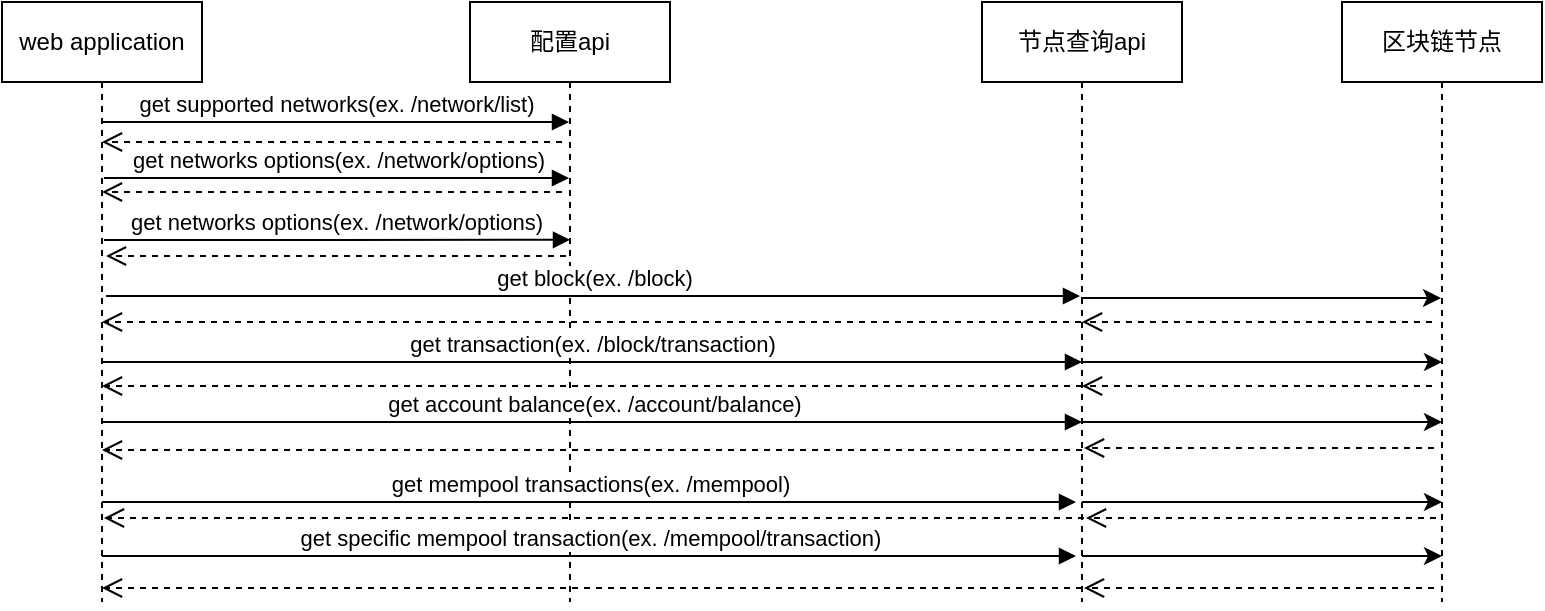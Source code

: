 <mxfile version="20.8.20" type="github">
  <diagram name="第 1 页" id="nwG1dL-r1VlCJuWAogie">
    <mxGraphModel dx="926" dy="800" grid="1" gridSize="10" guides="1" tooltips="1" connect="1" arrows="1" fold="1" page="1" pageScale="1" pageWidth="827" pageHeight="1169" math="0" shadow="0">
      <root>
        <mxCell id="0" />
        <mxCell id="1" parent="0" />
        <mxCell id="Mzg6tb_b1ckmvfPqNj1M-1" value="web application" style="shape=umlLifeline;perimeter=lifelinePerimeter;whiteSpace=wrap;html=1;container=0;dropTarget=0;collapsible=0;recursiveResize=0;outlineConnect=0;portConstraint=eastwest;newEdgeStyle={&quot;edgeStyle&quot;:&quot;elbowEdgeStyle&quot;,&quot;elbow&quot;:&quot;vertical&quot;,&quot;curved&quot;:0,&quot;rounded&quot;:0};" vertex="1" parent="1">
          <mxGeometry x="120" y="160" width="100" height="300" as="geometry" />
        </mxCell>
        <mxCell id="Mzg6tb_b1ckmvfPqNj1M-2" value="配置api" style="shape=umlLifeline;perimeter=lifelinePerimeter;whiteSpace=wrap;html=1;container=0;dropTarget=0;collapsible=0;recursiveResize=0;outlineConnect=0;portConstraint=eastwest;newEdgeStyle={&quot;edgeStyle&quot;:&quot;elbowEdgeStyle&quot;,&quot;elbow&quot;:&quot;vertical&quot;,&quot;curved&quot;:0,&quot;rounded&quot;:0};" vertex="1" parent="1">
          <mxGeometry x="354" y="160" width="100" height="300" as="geometry" />
        </mxCell>
        <mxCell id="Mzg6tb_b1ckmvfPqNj1M-5" value="get supported networks(ex. /network/list)" style="html=1;verticalAlign=bottom;endArrow=block;edgeStyle=elbowEdgeStyle;elbow=vertical;curved=0;rounded=0;" edge="1" parent="1" target="Mzg6tb_b1ckmvfPqNj1M-2">
          <mxGeometry x="0.003" width="80" relative="1" as="geometry">
            <mxPoint x="170" y="220" as="sourcePoint" />
            <mxPoint x="250" y="220" as="targetPoint" />
            <mxPoint as="offset" />
          </mxGeometry>
        </mxCell>
        <mxCell id="Mzg6tb_b1ckmvfPqNj1M-6" value="get networks options(ex. /network/options)" style="html=1;verticalAlign=bottom;endArrow=block;edgeStyle=elbowEdgeStyle;elbow=vertical;curved=0;rounded=0;" edge="1" parent="1" target="Mzg6tb_b1ckmvfPqNj1M-2">
          <mxGeometry width="80" relative="1" as="geometry">
            <mxPoint x="171" y="248" as="sourcePoint" />
            <mxPoint x="341" y="248" as="targetPoint" />
          </mxGeometry>
        </mxCell>
        <mxCell id="Mzg6tb_b1ckmvfPqNj1M-7" value="get networks options(ex. /network/options)" style="html=1;verticalAlign=bottom;endArrow=block;edgeStyle=elbowEdgeStyle;elbow=horizontal;curved=0;rounded=0;entryX=0.5;entryY=0.383;entryDx=0;entryDy=0;entryPerimeter=0;" edge="1" parent="1">
          <mxGeometry width="80" relative="1" as="geometry">
            <mxPoint x="171" y="279" as="sourcePoint" />
            <mxPoint x="404" y="278.9" as="targetPoint" />
            <mxPoint as="offset" />
          </mxGeometry>
        </mxCell>
        <mxCell id="Mzg6tb_b1ckmvfPqNj1M-27" style="edgeStyle=elbowEdgeStyle;rounded=0;orthogonalLoop=1;jettySize=auto;html=1;elbow=vertical;curved=0;" edge="1" parent="1">
          <mxGeometry relative="1" as="geometry">
            <mxPoint x="659.5" y="308" as="sourcePoint" />
            <mxPoint x="839.5" y="308" as="targetPoint" />
          </mxGeometry>
        </mxCell>
        <mxCell id="Mzg6tb_b1ckmvfPqNj1M-8" value="节点查询api" style="shape=umlLifeline;perimeter=lifelinePerimeter;whiteSpace=wrap;html=1;container=0;dropTarget=0;collapsible=0;recursiveResize=0;outlineConnect=0;portConstraint=eastwest;newEdgeStyle={&quot;edgeStyle&quot;:&quot;elbowEdgeStyle&quot;,&quot;elbow&quot;:&quot;vertical&quot;,&quot;curved&quot;:0,&quot;rounded&quot;:0};" vertex="1" parent="1">
          <mxGeometry x="610" y="160" width="100" height="300" as="geometry" />
        </mxCell>
        <mxCell id="Mzg6tb_b1ckmvfPqNj1M-9" value="get block(ex. /block)" style="html=1;verticalAlign=bottom;endArrow=block;edgeStyle=elbowEdgeStyle;elbow=horizontal;curved=0;rounded=0;entryX=0.49;entryY=0.49;entryDx=0;entryDy=0;entryPerimeter=0;" edge="1" parent="1" target="Mzg6tb_b1ckmvfPqNj1M-8">
          <mxGeometry width="80" relative="1" as="geometry">
            <mxPoint x="172" y="307" as="sourcePoint" />
            <mxPoint x="342" y="307" as="targetPoint" />
          </mxGeometry>
        </mxCell>
        <mxCell id="Mzg6tb_b1ckmvfPqNj1M-10" value="get transaction(ex. /block/transaction)" style="html=1;verticalAlign=bottom;endArrow=block;edgeStyle=elbowEdgeStyle;elbow=horizontal;curved=0;rounded=0;" edge="1" parent="1">
          <mxGeometry width="80" relative="1" as="geometry">
            <mxPoint x="170" y="340" as="sourcePoint" />
            <mxPoint x="660" y="340" as="targetPoint" />
          </mxGeometry>
        </mxCell>
        <mxCell id="Mzg6tb_b1ckmvfPqNj1M-11" value="get account balance(ex. /account/balance)" style="html=1;verticalAlign=bottom;endArrow=block;edgeStyle=elbowEdgeStyle;elbow=horizontal;curved=0;rounded=0;" edge="1" parent="1">
          <mxGeometry x="0.002" width="80" relative="1" as="geometry">
            <mxPoint x="170" y="370" as="sourcePoint" />
            <mxPoint x="660" y="370" as="targetPoint" />
            <mxPoint as="offset" />
          </mxGeometry>
        </mxCell>
        <mxCell id="Mzg6tb_b1ckmvfPqNj1M-12" value="get mempool transactions(ex. /mempool)" style="html=1;verticalAlign=bottom;endArrow=block;edgeStyle=elbowEdgeStyle;elbow=vertical;curved=0;rounded=0;" edge="1" parent="1">
          <mxGeometry width="80" relative="1" as="geometry">
            <mxPoint x="170" y="410" as="sourcePoint" />
            <mxPoint x="657" y="410" as="targetPoint" />
          </mxGeometry>
        </mxCell>
        <mxCell id="Mzg6tb_b1ckmvfPqNj1M-13" value="get specific mempool transaction(ex. /mempool/transaction)" style="html=1;verticalAlign=bottom;endArrow=block;edgeStyle=elbowEdgeStyle;elbow=vertical;curved=0;rounded=0;" edge="1" parent="1">
          <mxGeometry width="80" relative="1" as="geometry">
            <mxPoint x="170" y="437" as="sourcePoint" />
            <mxPoint x="657" y="437" as="targetPoint" />
          </mxGeometry>
        </mxCell>
        <mxCell id="Mzg6tb_b1ckmvfPqNj1M-15" value="" style="html=1;verticalAlign=bottom;endArrow=open;dashed=1;endSize=8;edgeStyle=elbowEdgeStyle;elbow=vertical;curved=0;rounded=0;" edge="1" parent="1">
          <mxGeometry relative="1" as="geometry">
            <mxPoint x="400" y="230" as="sourcePoint" />
            <mxPoint x="170" y="230" as="targetPoint" />
          </mxGeometry>
        </mxCell>
        <mxCell id="Mzg6tb_b1ckmvfPqNj1M-17" value="" style="html=1;verticalAlign=bottom;endArrow=open;dashed=1;endSize=8;edgeStyle=elbowEdgeStyle;elbow=vertical;curved=0;rounded=0;" edge="1" parent="1">
          <mxGeometry relative="1" as="geometry">
            <mxPoint x="400" y="255" as="sourcePoint" />
            <mxPoint x="170" y="255" as="targetPoint" />
          </mxGeometry>
        </mxCell>
        <mxCell id="Mzg6tb_b1ckmvfPqNj1M-18" value="" style="html=1;verticalAlign=bottom;endArrow=open;dashed=1;endSize=8;edgeStyle=elbowEdgeStyle;elbow=vertical;curved=0;rounded=0;" edge="1" parent="1">
          <mxGeometry relative="1" as="geometry">
            <mxPoint x="402" y="287" as="sourcePoint" />
            <mxPoint x="172" y="287" as="targetPoint" />
          </mxGeometry>
        </mxCell>
        <mxCell id="Mzg6tb_b1ckmvfPqNj1M-19" value="" style="html=1;verticalAlign=bottom;endArrow=open;dashed=1;endSize=8;edgeStyle=elbowEdgeStyle;elbow=vertical;curved=0;rounded=0;" edge="1" parent="1" source="Mzg6tb_b1ckmvfPqNj1M-8">
          <mxGeometry relative="1" as="geometry">
            <mxPoint x="400" y="320" as="sourcePoint" />
            <mxPoint x="170" y="320" as="targetPoint" />
          </mxGeometry>
        </mxCell>
        <mxCell id="Mzg6tb_b1ckmvfPqNj1M-20" value="" style="html=1;verticalAlign=bottom;endArrow=open;dashed=1;endSize=8;edgeStyle=elbowEdgeStyle;elbow=vertical;curved=0;rounded=0;" edge="1" parent="1">
          <mxGeometry relative="1" as="geometry">
            <mxPoint x="660" y="352" as="sourcePoint" />
            <mxPoint x="170" y="352" as="targetPoint" />
          </mxGeometry>
        </mxCell>
        <mxCell id="Mzg6tb_b1ckmvfPqNj1M-21" value="" style="html=1;verticalAlign=bottom;endArrow=open;dashed=1;endSize=8;edgeStyle=elbowEdgeStyle;elbow=vertical;curved=0;rounded=0;" edge="1" parent="1">
          <mxGeometry relative="1" as="geometry">
            <mxPoint x="660" y="384" as="sourcePoint" />
            <mxPoint x="170" y="384" as="targetPoint" />
          </mxGeometry>
        </mxCell>
        <mxCell id="Mzg6tb_b1ckmvfPqNj1M-22" value="" style="html=1;verticalAlign=bottom;endArrow=open;dashed=1;endSize=8;edgeStyle=elbowEdgeStyle;elbow=vertical;curved=0;rounded=0;" edge="1" parent="1">
          <mxGeometry relative="1" as="geometry">
            <mxPoint x="661" y="418" as="sourcePoint" />
            <mxPoint x="171" y="418" as="targetPoint" />
          </mxGeometry>
        </mxCell>
        <mxCell id="Mzg6tb_b1ckmvfPqNj1M-23" value="" style="html=1;verticalAlign=bottom;endArrow=open;dashed=1;endSize=8;edgeStyle=elbowEdgeStyle;elbow=vertical;curved=0;rounded=0;" edge="1" parent="1">
          <mxGeometry relative="1" as="geometry">
            <mxPoint x="660" y="453" as="sourcePoint" />
            <mxPoint x="170" y="453" as="targetPoint" />
          </mxGeometry>
        </mxCell>
        <mxCell id="Mzg6tb_b1ckmvfPqNj1M-25" value="区块链节点" style="shape=umlLifeline;perimeter=lifelinePerimeter;whiteSpace=wrap;html=1;container=0;dropTarget=0;collapsible=0;recursiveResize=0;outlineConnect=0;portConstraint=eastwest;newEdgeStyle={&quot;edgeStyle&quot;:&quot;elbowEdgeStyle&quot;,&quot;elbow&quot;:&quot;vertical&quot;,&quot;curved&quot;:0,&quot;rounded&quot;:0};" vertex="1" parent="1">
          <mxGeometry x="790" y="160" width="100" height="300" as="geometry" />
        </mxCell>
        <mxCell id="Mzg6tb_b1ckmvfPqNj1M-28" style="edgeStyle=elbowEdgeStyle;rounded=0;orthogonalLoop=1;jettySize=auto;html=1;elbow=vertical;curved=0;" edge="1" parent="1">
          <mxGeometry relative="1" as="geometry">
            <mxPoint x="660" y="340" as="sourcePoint" />
            <mxPoint x="840" y="340" as="targetPoint" />
          </mxGeometry>
        </mxCell>
        <mxCell id="Mzg6tb_b1ckmvfPqNj1M-29" style="edgeStyle=elbowEdgeStyle;rounded=0;orthogonalLoop=1;jettySize=auto;html=1;elbow=vertical;curved=0;" edge="1" parent="1">
          <mxGeometry relative="1" as="geometry">
            <mxPoint x="660" y="370" as="sourcePoint" />
            <mxPoint x="840" y="370" as="targetPoint" />
          </mxGeometry>
        </mxCell>
        <mxCell id="Mzg6tb_b1ckmvfPqNj1M-30" style="edgeStyle=elbowEdgeStyle;rounded=0;orthogonalLoop=1;jettySize=auto;html=1;elbow=vertical;curved=0;" edge="1" parent="1">
          <mxGeometry relative="1" as="geometry">
            <mxPoint x="660" y="410" as="sourcePoint" />
            <mxPoint x="840" y="410" as="targetPoint" />
          </mxGeometry>
        </mxCell>
        <mxCell id="Mzg6tb_b1ckmvfPqNj1M-31" style="edgeStyle=elbowEdgeStyle;rounded=0;orthogonalLoop=1;jettySize=auto;html=1;elbow=vertical;curved=0;" edge="1" parent="1">
          <mxGeometry relative="1" as="geometry">
            <mxPoint x="660" y="437" as="sourcePoint" />
            <mxPoint x="840" y="437" as="targetPoint" />
          </mxGeometry>
        </mxCell>
        <mxCell id="Mzg6tb_b1ckmvfPqNj1M-32" value="" style="html=1;verticalAlign=bottom;endArrow=open;dashed=1;endSize=8;edgeStyle=elbowEdgeStyle;elbow=vertical;curved=0;rounded=0;" edge="1" parent="1">
          <mxGeometry relative="1" as="geometry">
            <mxPoint x="835" y="320" as="sourcePoint" />
            <mxPoint x="660" y="320" as="targetPoint" />
          </mxGeometry>
        </mxCell>
        <mxCell id="Mzg6tb_b1ckmvfPqNj1M-33" value="" style="html=1;verticalAlign=bottom;endArrow=open;dashed=1;endSize=8;edgeStyle=elbowEdgeStyle;elbow=vertical;curved=0;rounded=0;" edge="1" parent="1">
          <mxGeometry relative="1" as="geometry">
            <mxPoint x="835" y="352" as="sourcePoint" />
            <mxPoint x="660" y="352" as="targetPoint" />
          </mxGeometry>
        </mxCell>
        <mxCell id="Mzg6tb_b1ckmvfPqNj1M-34" value="" style="html=1;verticalAlign=bottom;endArrow=open;dashed=1;endSize=8;edgeStyle=elbowEdgeStyle;elbow=vertical;curved=0;rounded=0;" edge="1" parent="1">
          <mxGeometry relative="1" as="geometry">
            <mxPoint x="836" y="383" as="sourcePoint" />
            <mxPoint x="661" y="383" as="targetPoint" />
          </mxGeometry>
        </mxCell>
        <mxCell id="Mzg6tb_b1ckmvfPqNj1M-35" value="" style="html=1;verticalAlign=bottom;endArrow=open;dashed=1;endSize=8;edgeStyle=elbowEdgeStyle;elbow=vertical;curved=0;rounded=0;" edge="1" parent="1">
          <mxGeometry relative="1" as="geometry">
            <mxPoint x="837" y="418" as="sourcePoint" />
            <mxPoint x="662" y="418" as="targetPoint" />
          </mxGeometry>
        </mxCell>
        <mxCell id="Mzg6tb_b1ckmvfPqNj1M-36" value="" style="html=1;verticalAlign=bottom;endArrow=open;dashed=1;endSize=8;edgeStyle=elbowEdgeStyle;elbow=vertical;curved=0;rounded=0;" edge="1" parent="1">
          <mxGeometry relative="1" as="geometry">
            <mxPoint x="836" y="453" as="sourcePoint" />
            <mxPoint x="661" y="453" as="targetPoint" />
          </mxGeometry>
        </mxCell>
      </root>
    </mxGraphModel>
  </diagram>
</mxfile>

